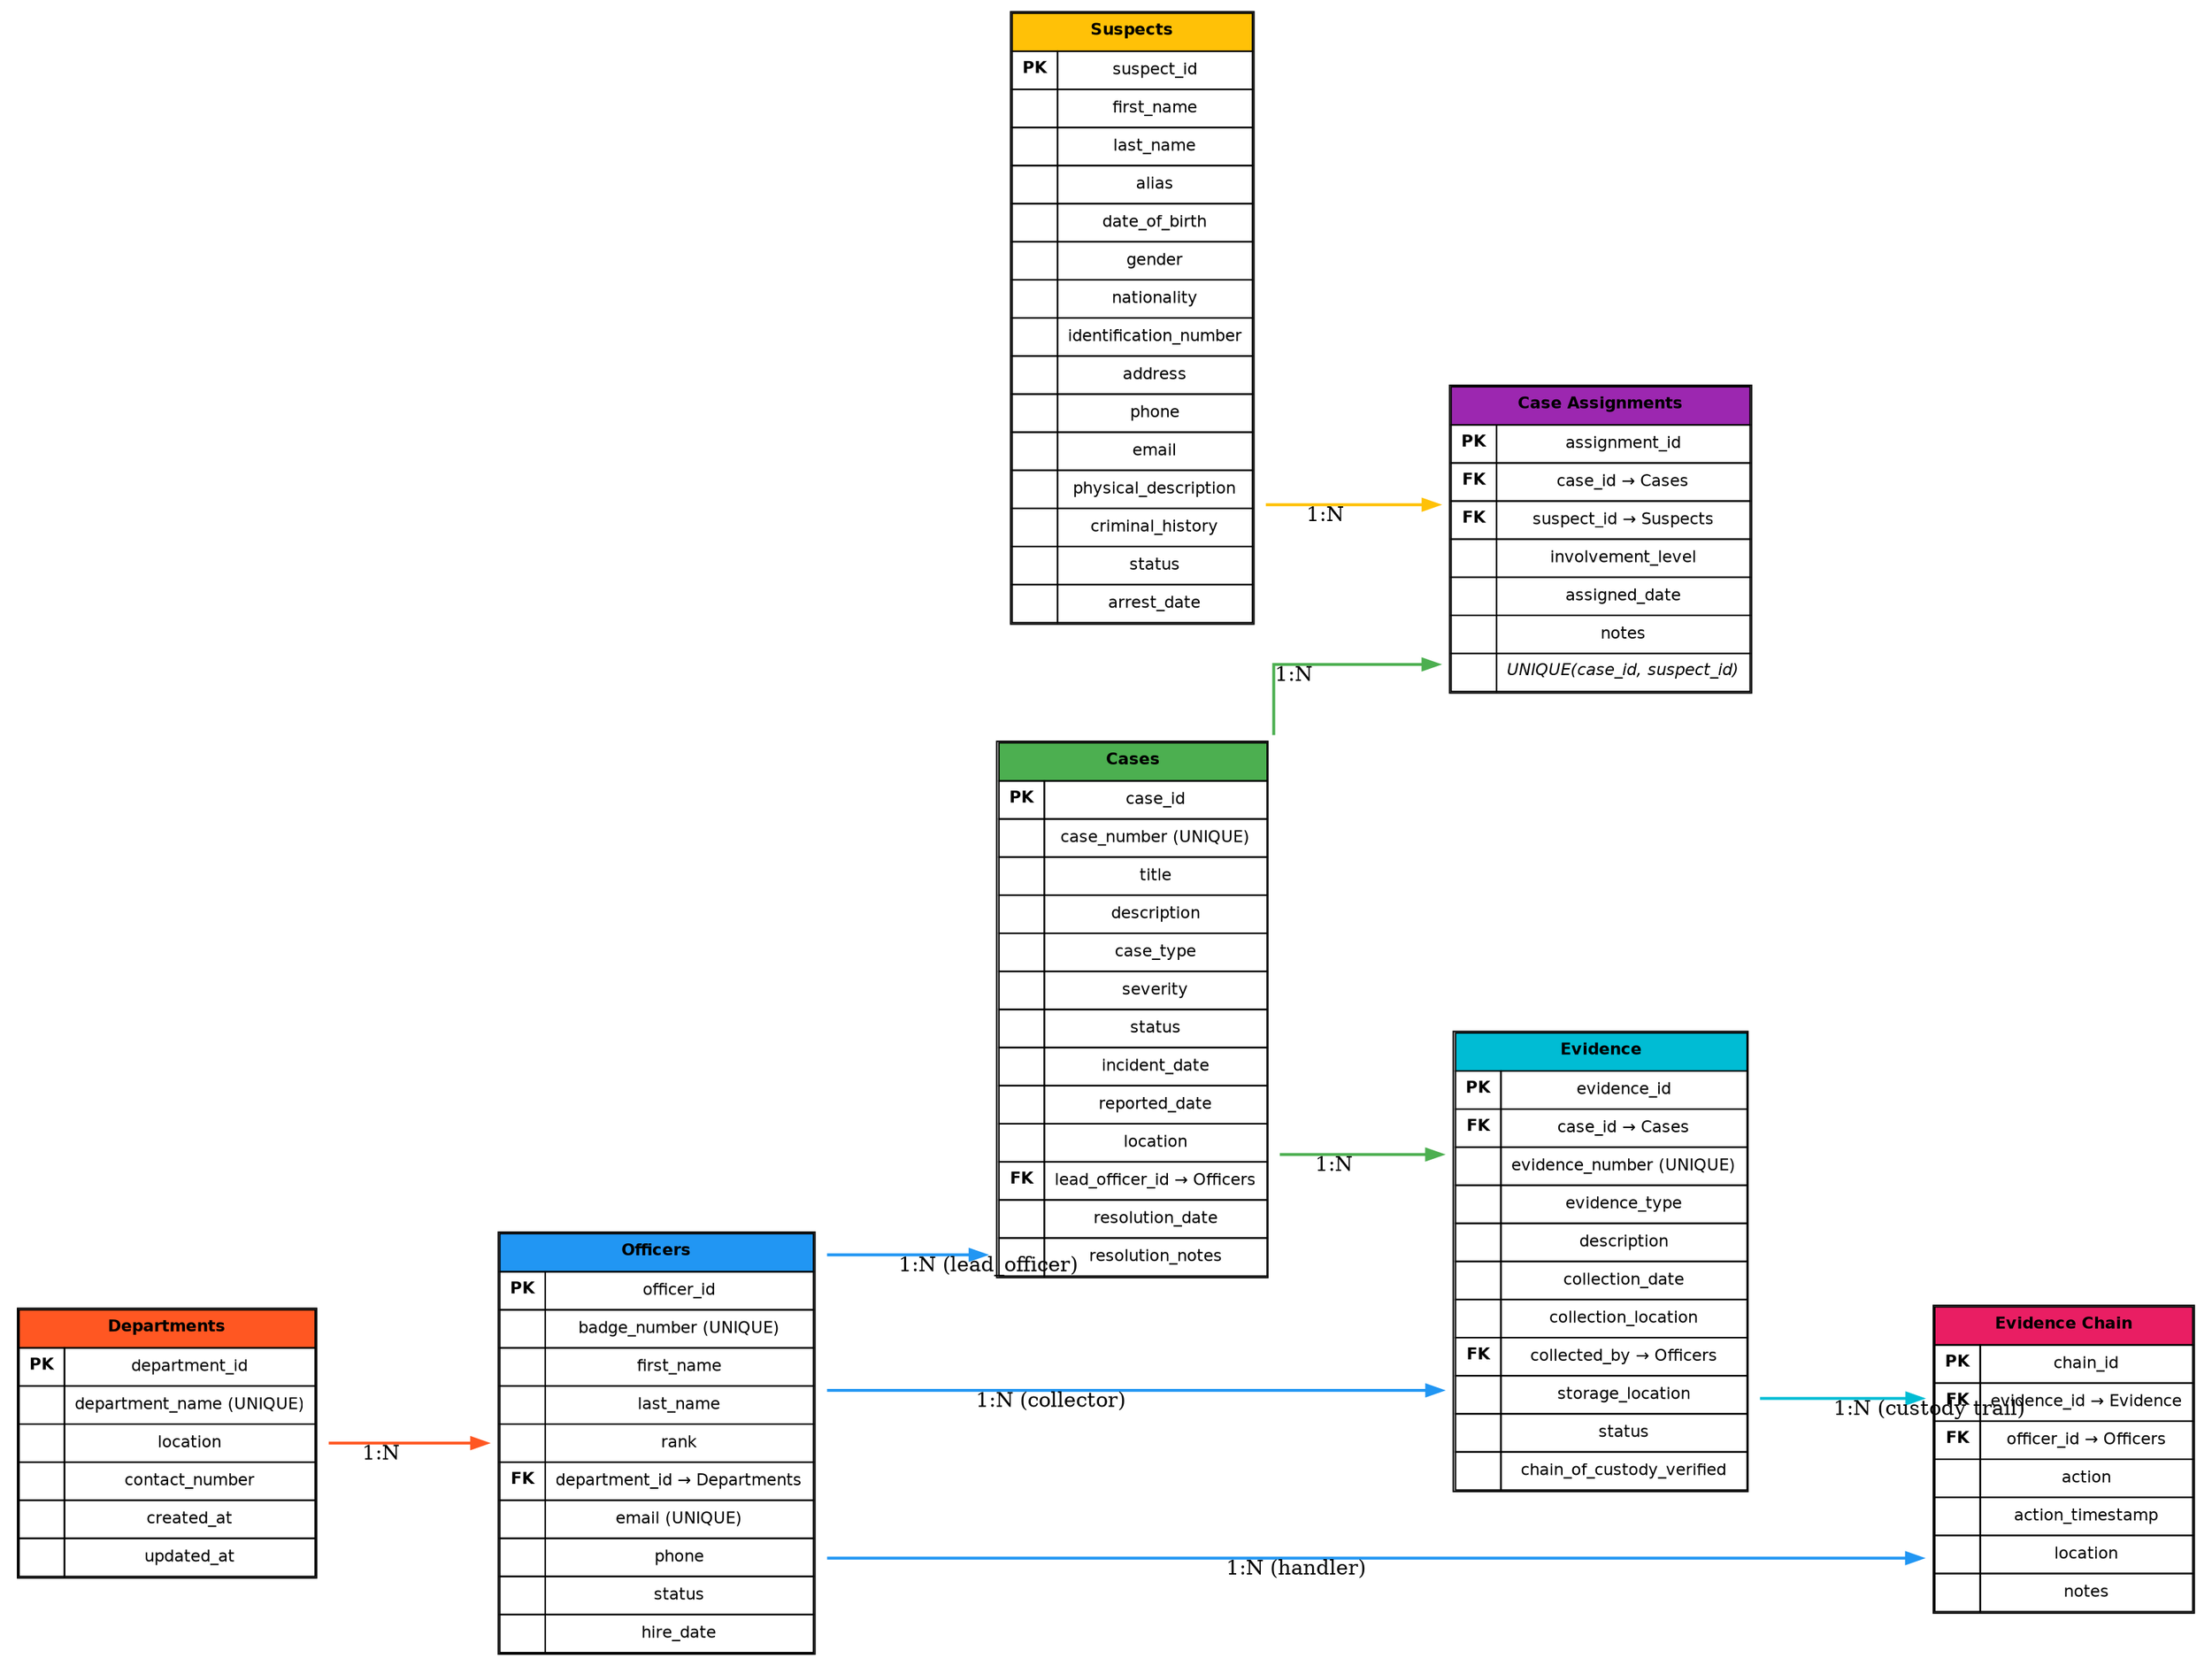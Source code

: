 digraph CrimeInvestigationDB {
    rankdir=LR;
    graph [splines=ortho, nodesep=1.0, ranksep=1.5];
    node [shape=plaintext, fontname="Helvetica", fontsize=11];

    Departments [label=<
      <TABLE BORDER="1" CELLBORDER="1" CELLSPACING="0" CELLPADDING="6">
        <TR><TD BGCOLOR="#FF5722" COLSPAN="2"><B>Departments</B></TD></TR>
        <TR><TD><B>PK</B></TD><TD>department_id</TD></TR>
        <TR><TD></TD><TD>department_name (UNIQUE)</TD></TR>
        <TR><TD></TD><TD>location</TD></TR>
        <TR><TD></TD><TD>contact_number</TD></TR>
        <TR><TD></TD><TD>created_at</TD></TR>
        <TR><TD></TD><TD>updated_at</TD></TR>
      </TABLE>
    >];

    Officers [label=<
      <TABLE BORDER="1" CELLBORDER="1" CELLSPACING="0" CELLPADDING="6">
        <TR><TD BGCOLOR="#2196F3" COLSPAN="2"><B>Officers</B></TD></TR>
        <TR><TD><B>PK</B></TD><TD>officer_id</TD></TR>
        <TR><TD></TD><TD>badge_number (UNIQUE)</TD></TR>
        <TR><TD></TD><TD>first_name</TD></TR>
        <TR><TD></TD><TD>last_name</TD></TR>
        <TR><TD></TD><TD>rank</TD></TR>
        <TR><TD><B>FK</B></TD><TD>department_id → Departments</TD></TR>
        <TR><TD></TD><TD>email (UNIQUE)</TD></TR>
        <TR><TD></TD><TD>phone</TD></TR>
        <TR><TD></TD><TD>status</TD></TR>
        <TR><TD></TD><TD>hire_date</TD></TR>
      </TABLE>
    >];

    Cases [label=<
      <TABLE BORDER="1" CELLBORDER="1" CELLSPACING="0" CELLPADDING="6">
        <TR><TD BGCOLOR="#4CAF50" COLSPAN="2"><B>Cases</B></TD></TR>
        <TR><TD><B>PK</B></TD><TD>case_id</TD></TR>
        <TR><TD></TD><TD>case_number (UNIQUE)</TD></TR>
        <TR><TD></TD><TD>title</TD></TR>
        <TR><TD></TD><TD>description</TD></TR>
        <TR><TD></TD><TD>case_type</TD></TR>
        <TR><TD></TD><TD>severity</TD></TR>
        <TR><TD></TD><TD>status</TD></TR>
        <TR><TD></TD><TD>incident_date</TD></TR>
        <TR><TD></TD><TD>reported_date</TD></TR>
        <TR><TD></TD><TD>location</TD></TR>
        <TR><TD><B>FK</B></TD><TD>lead_officer_id → Officers</TD></TR>
        <TR><TD></TD><TD>resolution_date</TD></TR>
        <TR><TD></TD><TD>resolution_notes</TD></TR>
      </TABLE>
    >];

    Suspects [label=<
      <TABLE BORDER="1" CELLBORDER="1" CELLSPACING="0" CELLPADDING="6">
        <TR><TD BGCOLOR="#FFC107" COLSPAN="2"><B>Suspects</B></TD></TR>
        <TR><TD><B>PK</B></TD><TD>suspect_id</TD></TR>
        <TR><TD></TD><TD>first_name</TD></TR>
        <TR><TD></TD><TD>last_name</TD></TR>
        <TR><TD></TD><TD>alias</TD></TR>
        <TR><TD></TD><TD>date_of_birth</TD></TR>
        <TR><TD></TD><TD>gender</TD></TR>
        <TR><TD></TD><TD>nationality</TD></TR>
        <TR><TD></TD><TD>identification_number</TD></TR>
        <TR><TD></TD><TD>address</TD></TR>
        <TR><TD></TD><TD>phone</TD></TR>
        <TR><TD></TD><TD>email</TD></TR>
        <TR><TD></TD><TD>physical_description</TD></TR>
        <TR><TD></TD><TD>criminal_history</TD></TR>
        <TR><TD></TD><TD>status</TD></TR>
        <TR><TD></TD><TD>arrest_date</TD></TR>
      </TABLE>
    >];

    CaseAssignments [label=<
      <TABLE BORDER="1" CELLBORDER="1" CELLSPACING="0" CELLPADDING="6">
        <TR><TD BGCOLOR="#9C27B0" COLSPAN="2"><B>Case Assignments</B></TD></TR>
        <TR><TD><B>PK</B></TD><TD>assignment_id</TD></TR>
        <TR><TD><B>FK</B></TD><TD>case_id → Cases</TD></TR>
        <TR><TD><B>FK</B></TD><TD>suspect_id → Suspects</TD></TR>
        <TR><TD></TD><TD>involvement_level</TD></TR>
        <TR><TD></TD><TD>assigned_date</TD></TR>
        <TR><TD></TD><TD>notes</TD></TR>
        <TR><TD></TD><TD><I>UNIQUE(case_id, suspect_id)</I></TD></TR>
      </TABLE>
    >];

    Evidence [label=<
      <TABLE BORDER="1" CELLBORDER="1" CELLSPACING="0" CELLPADDING="6">
        <TR><TD BGCOLOR="#00BCD4" COLSPAN="2"><B>Evidence</B></TD></TR>
        <TR><TD><B>PK</B></TD><TD>evidence_id</TD></TR>
        <TR><TD><B>FK</B></TD><TD>case_id → Cases</TD></TR>
        <TR><TD></TD><TD>evidence_number (UNIQUE)</TD></TR>
        <TR><TD></TD><TD>evidence_type</TD></TR>
        <TR><TD></TD><TD>description</TD></TR>
        <TR><TD></TD><TD>collection_date</TD></TR>
        <TR><TD></TD><TD>collection_location</TD></TR>
        <TR><TD><B>FK</B></TD><TD>collected_by → Officers</TD></TR>
        <TR><TD></TD><TD>storage_location</TD></TR>
        <TR><TD></TD><TD>status</TD></TR>
        <TR><TD></TD><TD>chain_of_custody_verified</TD></TR>
      </TABLE>
    >];

    EvidenceChain [label=<
      <TABLE BORDER="1" CELLBORDER="1" CELLSPACING="0" CELLPADDING="6">
        <TR><TD BGCOLOR="#E91E63" COLSPAN="2"><B>Evidence Chain</B></TD></TR>
        <TR><TD><B>PK</B></TD><TD>chain_id</TD></TR>
        <TR><TD><B>FK</B></TD><TD>evidence_id → Evidence</TD></TR>
        <TR><TD><B>FK</B></TD><TD>officer_id → Officers</TD></TR>
        <TR><TD></TD><TD>action</TD></TR>
        <TR><TD></TD><TD>action_timestamp</TD></TR>
        <TR><TD></TD><TD>location</TD></TR>
        <TR><TD></TD><TD>notes</TD></TR>
      </TABLE>
    >];

    // Relationships with xlabels for orthogonal edges
      Departments -> Officers [xlabel="1:N", color="#FF5722", penwidth=2];
      Officers -> Cases [xlabel="1:N (lead_officer)", color="#2196F3", penwidth=2];
      Officers -> Evidence [xlabel="1:N (collector)", color="#2196F3", penwidth=2];
      Officers -> EvidenceChain [xlabel="1:N (handler)", color="#2196F3", penwidth=2];
      Cases -> CaseAssignments [xlabel="1:N", color="#4CAF50", penwidth=2];
      Cases -> Evidence [xlabel="1:N", color="#4CAF50", penwidth=2];
      Suspects -> CaseAssignments [xlabel="1:N", color="#FFC107", penwidth=2];
      Evidence -> EvidenceChain [xlabel="1:N (custody trail)", color="#00BCD4", penwidth=2];

}
